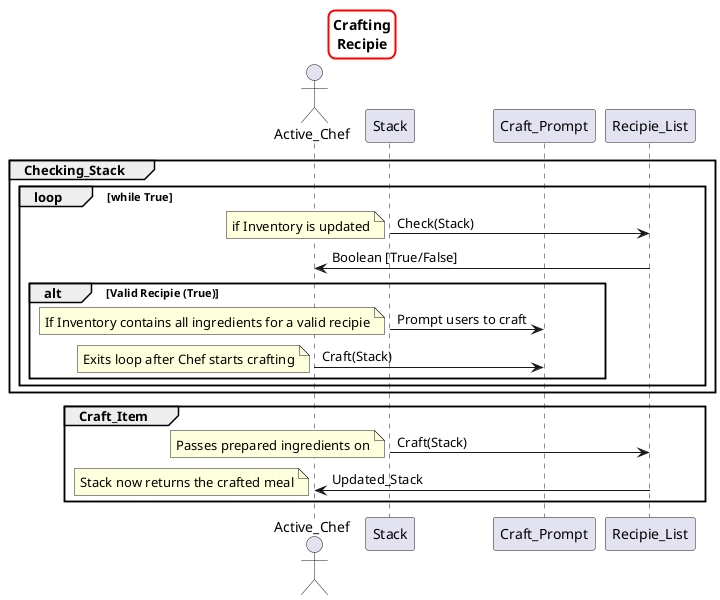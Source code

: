 ' Preview with Alt D
' Sequence diagram for preparing ingredients
@startuml
skinparam titleBorderRoundCorner 15
skinparam titleBorderThickness 2
skinparam titleBorderColor red
title Crafting\nRecipie

actor Active_Chef as Chef
participant Stack as Inventory
participant Craft_Prompt as GUI
participant Recipie_List as Recipies

' Placing Item
group Checking_Stack
    loop while True
        Inventory -> Recipies : Check(Stack)
        note left: if Inventory is updated
        Chef <- Recipies : Boolean [True/False]
        alt Valid Recipie (True)
        Inventory -> GUI : Prompt users to craft
        note left: If Inventory contains all ingredients for a valid recipie
        Chef -> GUI : Craft(Stack)
        note left: Exits loop after Chef starts crafting
        end
    end
end


' Attempting to Fry Item
group Craft_Item
    Inventory -> Recipies : Craft(Stack)
    note left: Passes prepared ingredients on
    Chef <- Recipies : Updated_Stack
    note left: Stack now returns the crafted meal
end


@enduml
'[Formatting User & System Requirements] on {Callum, Jack, Kamrul, Chase} lasts 3 days and is colored in Lavender/Orange and starts after [Analyse Requirements & Writeup]'s start